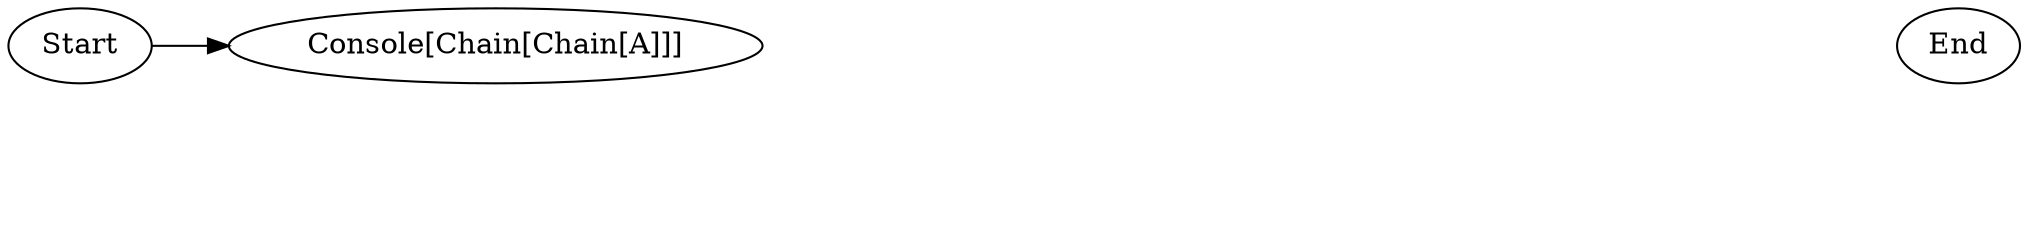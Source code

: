 digraph {
    rankdir=LR
    Start[class="extremity"]
    End[class="extremity"]

    ConsoleChainChainA[label="Console[Chain[Chain[A]]]" class="start"]
    ChainA[label="Chain[A]" class="goal" style="invis"]
    ChainChainA[label="Chain[Chain[A]]" style="invis"]
    ChainA2[label="Chain[A]" style="invis"]
    ConsoleChainA[label="Console[Chain[A]]" style="invis"]


    ChainChainA -> ChainA2[label="flatten" style="invis"]
    ConsoleChainChainA -> ConsoleChainA[label="_.map(_.flatten)" style="invis"]
    ConsoleChainA -> ChainA[label="Next" style="invis"]

    {
        rank=same
        ConsoleChainChainA -> ChainChainA[class="lift" dir="back" style="invis"]
    }

    {
        rank=same
        ConsoleChainA -> ChainA2[class="lift" dir="back" style="invis"]
    }


    Start -> ConsoleChainChainA[class="start"]
    ChainA -> End[class="goal" style="invis"]
}
